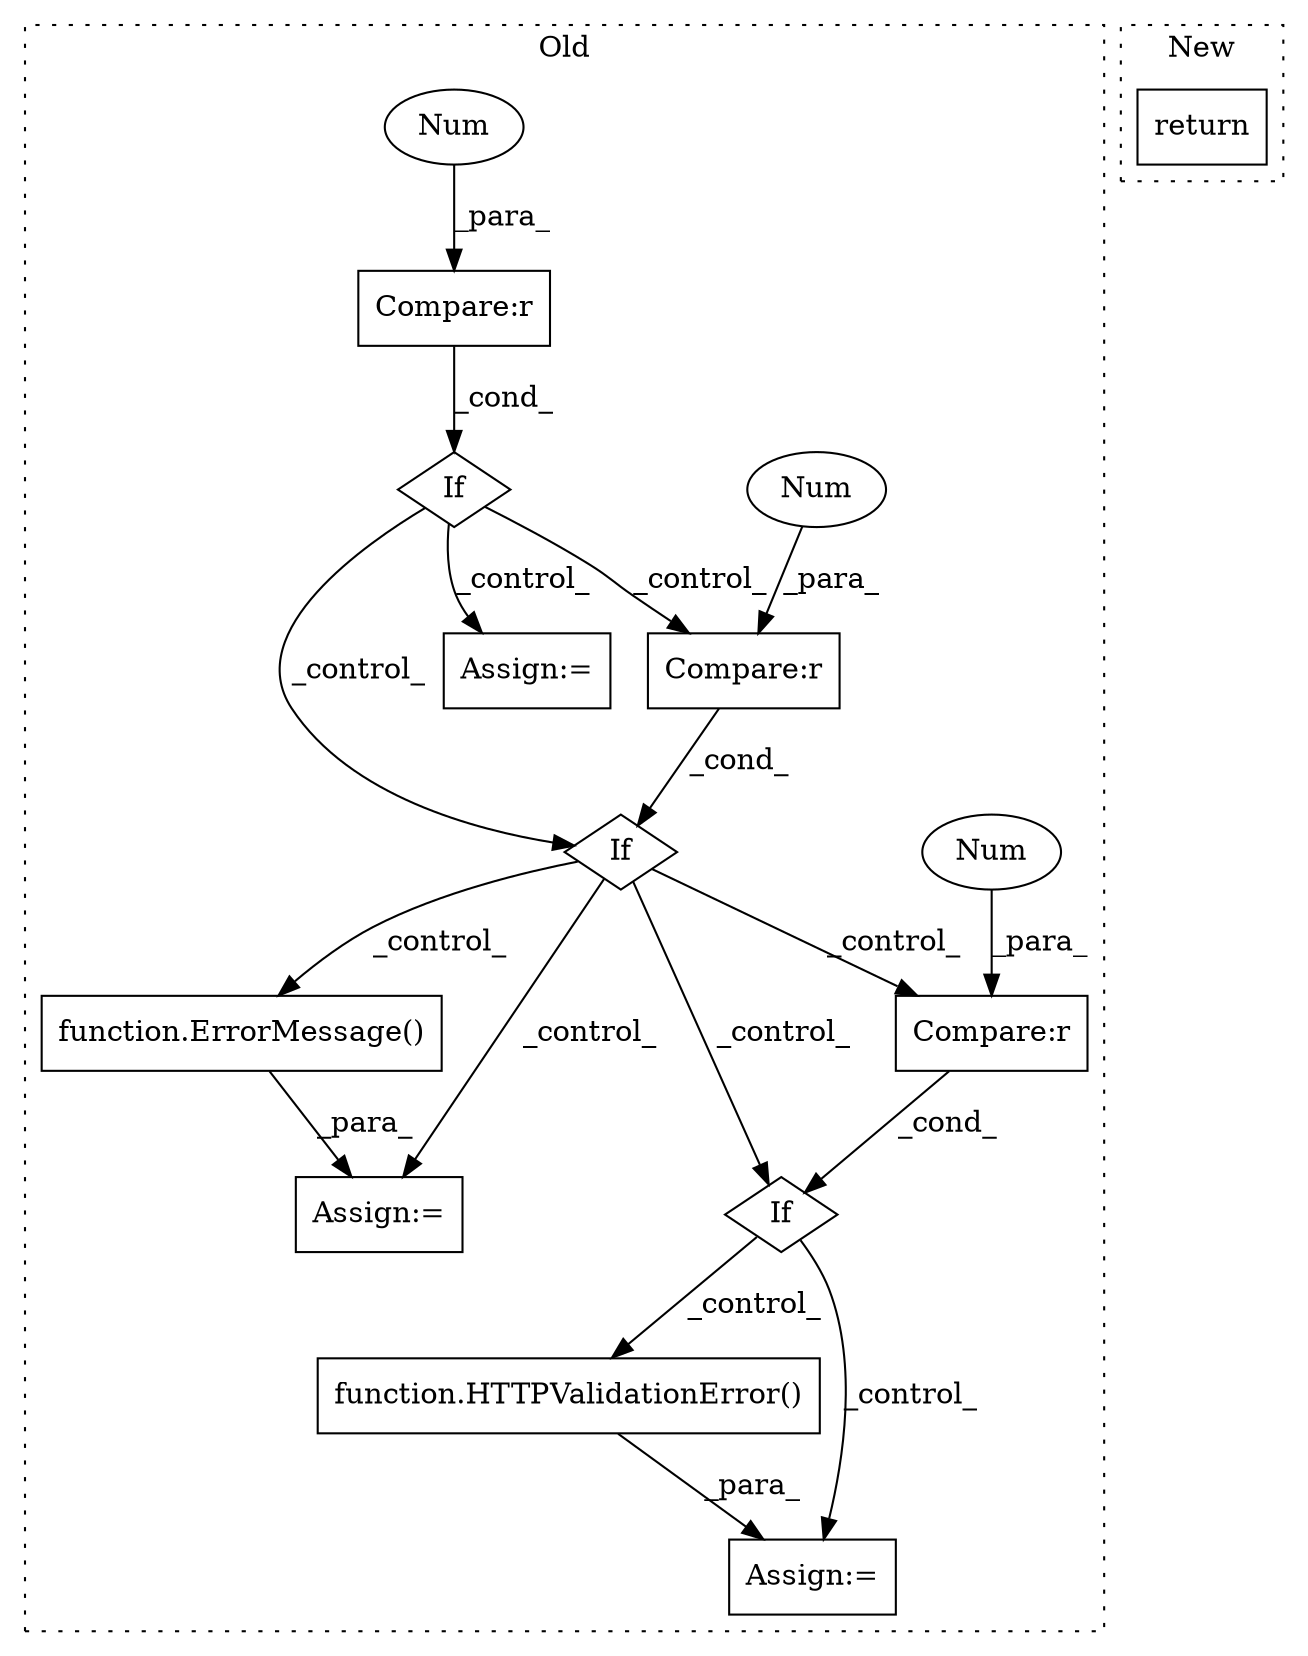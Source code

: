 digraph G {
subgraph cluster0 {
1 [label="function.ErrorMessage()" a="75" s="1715" l="31" shape="box"];
3 [label="Compare:r" a="40" s="1660" l="27" shape="box"];
4 [label="Num" a="76" s="1684" l="3" shape="ellipse"];
5 [label="If" a="96" s="1660" l="0" shape="diamond"];
6 [label="function.HTTPValidationError()" a="75" s="1907" l="38" shape="box"];
7 [label="Assign:=" a="68" s="1904" l="3" shape="box"];
8 [label="Assign:=" a="68" s="1712" l="3" shape="box"];
9 [label="If" a="96" s="1756" l="0" shape="diamond"];
10 [label="Compare:r" a="40" s="1756" l="27" shape="box"];
11 [label="If" a="96" s="1561" l="3" shape="diamond"];
12 [label="Compare:r" a="40" s="1564" l="27" shape="box"];
13 [label="Num" a="76" s="1780" l="3" shape="ellipse"];
14 [label="Num" a="76" s="1588" l="3" shape="ellipse"];
15 [label="Assign:=" a="68" s="1616" l="3" shape="box"];
label = "Old";
style="dotted";
}
subgraph cluster1 {
2 [label="return" a="93" s="1840" l="7" shape="box"];
label = "New";
style="dotted";
}
1 -> 8 [label="_para_"];
3 -> 5 [label="_cond_"];
4 -> 3 [label="_para_"];
5 -> 10 [label="_control_"];
5 -> 1 [label="_control_"];
5 -> 9 [label="_control_"];
5 -> 8 [label="_control_"];
6 -> 7 [label="_para_"];
9 -> 7 [label="_control_"];
9 -> 6 [label="_control_"];
10 -> 9 [label="_cond_"];
11 -> 3 [label="_control_"];
11 -> 15 [label="_control_"];
11 -> 5 [label="_control_"];
12 -> 11 [label="_cond_"];
13 -> 10 [label="_para_"];
14 -> 12 [label="_para_"];
}